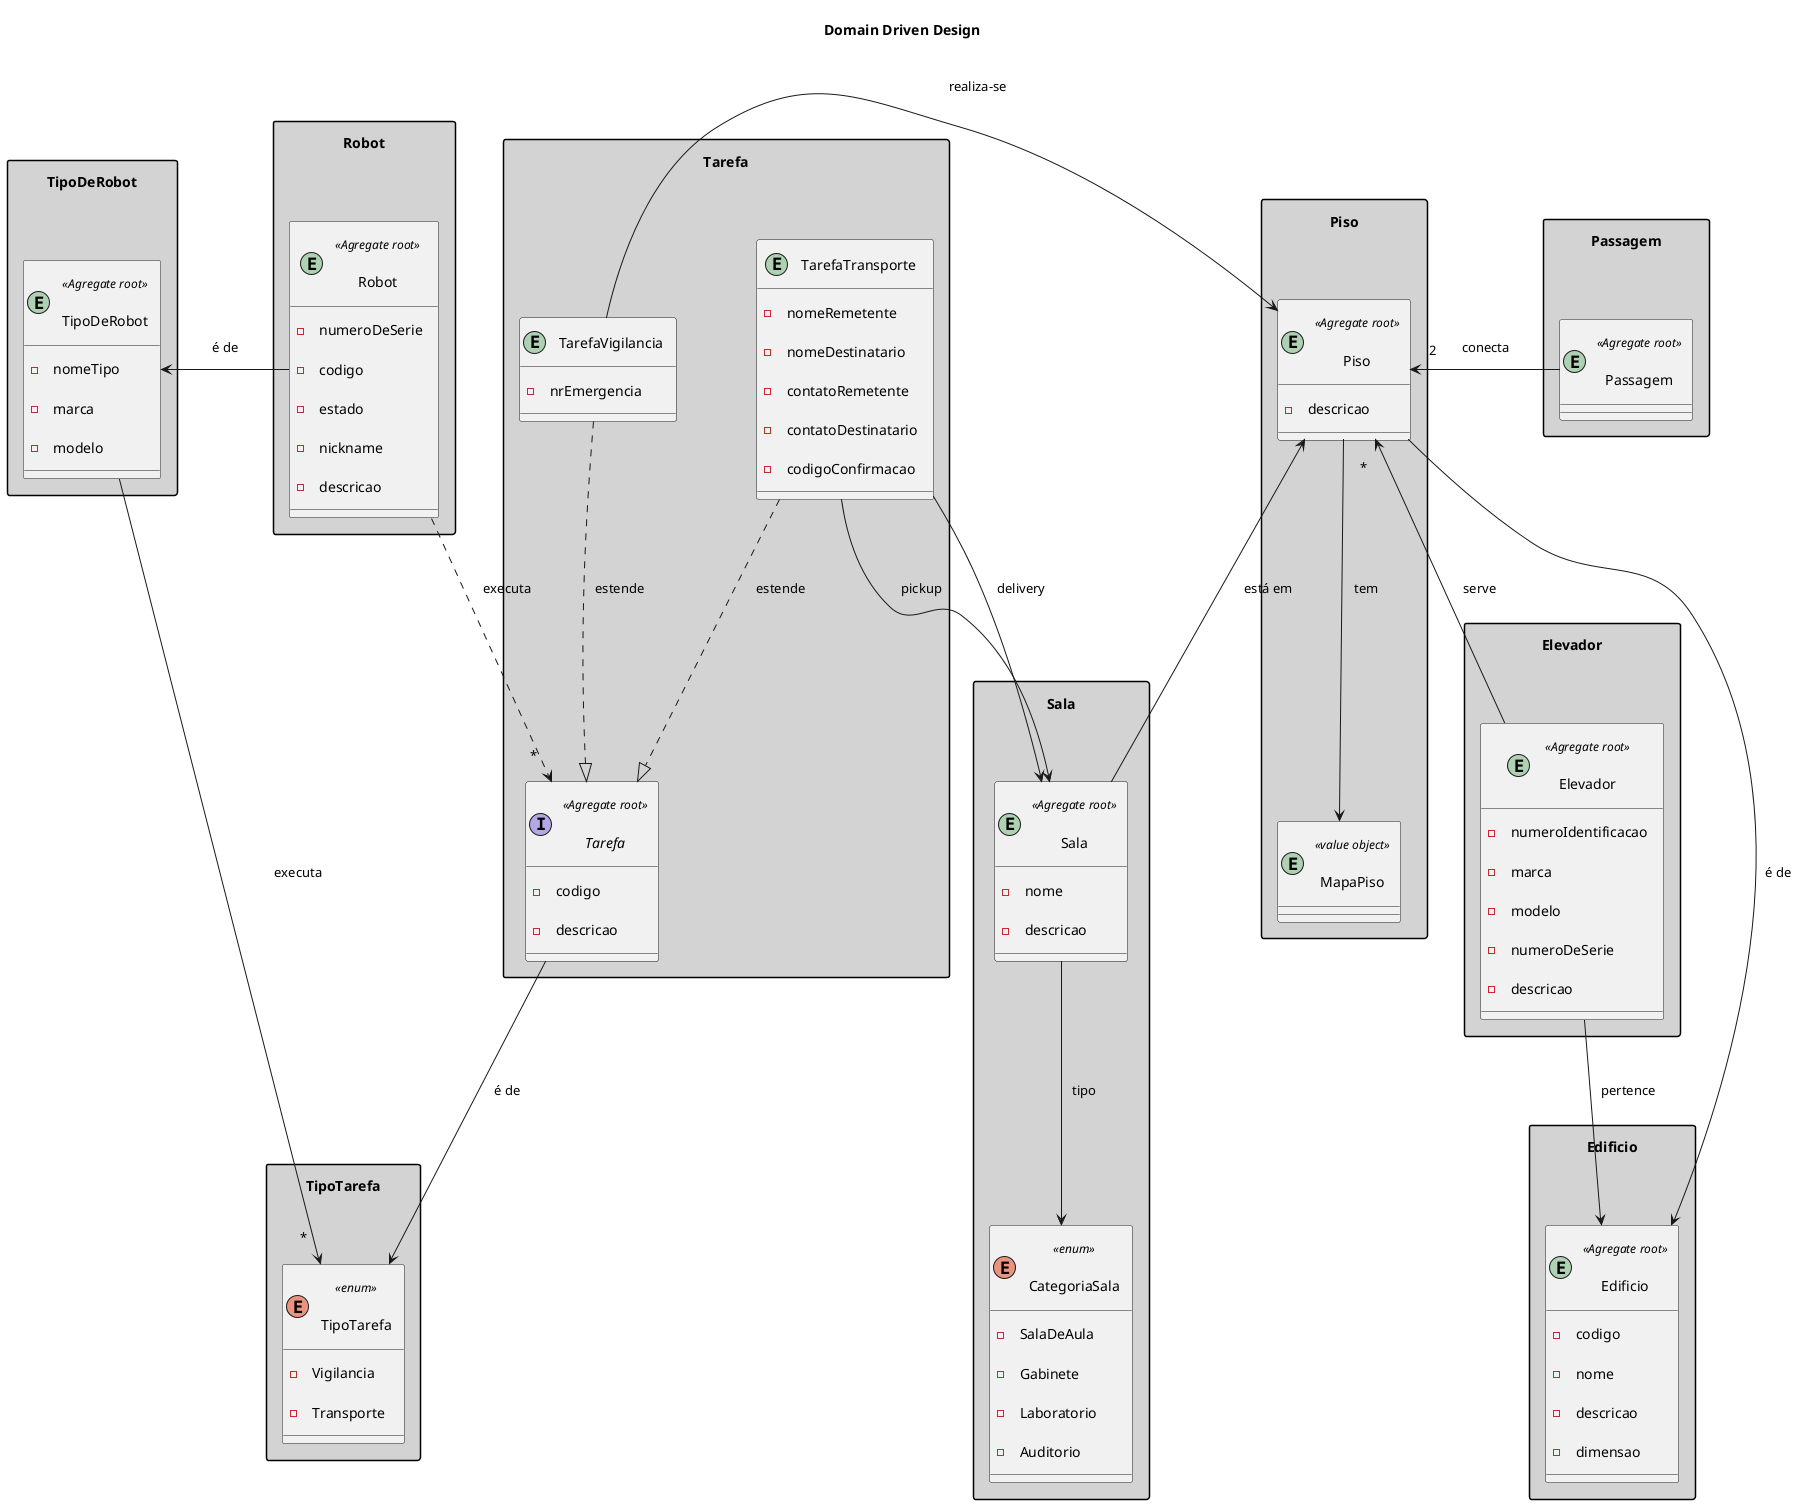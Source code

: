 @startuml Domain Driven Design

title "Domain Driven Design"
' left to right direction
' top to bottom direction
skinparam Padding 10
skinparam Nodesep 80
skinparam ranksep 100
skinparam groupInheritance 1
' skinparam linetype ortho
skinparam separation 1000
skinparam NoteBackgroundColor #A9A9A9
skinparam PackageStyle rectangle
skinparam package {
    BackgroundColor #D3D3D3
    FontStyle bold
}

' hide circle
' hide methods

package Robot {
    entity Robot <<Agregate root>>{
        -numeroDeSerie
        -codigo
        -estado
        -nickname
        -descricao
    }
}

package TipoDeRobot {
    entity TipoDeRobot <<Agregate root>> {
        - nomeTipo
        - marca
        - modelo
    }

}
package TipoTarefa {
    enum TipoTarefa <<enum>> {
        -Vigilancia
        -Transporte
    }
}

package Tarefa {
    interface Tarefa <<Agregate root>>{
        - codigo
        - descricao

    }

    entity TarefaVigilancia {
        - nrEmergencia
    }
    entity TarefaTransporte {
        - nomeRemetente
        - nomeDestinatario
        - contatoRemetente
        - contatoDestinatario
        - codigoConfirmacao
    }
}

package Edificio{
    entity Edificio <<Agregate root>>{
        - codigo
        - nome
        - descricao
        - dimensao
    }
}

package Piso{
    entity Piso <<Agregate root>> {
        - descricao
    }

    entity MapaPiso <<value object>>

}

package Elevador {
    entity Elevador <<Agregate root>> {
        - numeroIdentificacao
        - marca
        - modelo
        - numeroDeSerie
        - descricao
      }
}

package Sala{
    Entity Sala <<Agregate root>> {
        - nome
        - descricao
    }

    enum CategoriaSala <<enum>>{
            - SalaDeAula
            - Gabinete
            - Laboratorio
            - Auditorio
    }
}

package Passagem{
    entity Passagem <<Agregate root>>{
    }
}

Tarefa.TarefaVigilancia ..|> Tarefa.Tarefa: estende
Tarefa.TarefaTransporte ..|> Tarefa.Tarefa: estende

Sala.Sala --> CategoriaSala: tipo

TipoDeRobot.TipoDeRobot --> "*" TipoTarefa.TipoTarefa: executa

Piso.Piso --> Edificio.Edificio: é de
Piso.Piso "*" <-- Elevador.Elevador : serve
Piso.Piso <-- Sala.Sala: está em
Piso.Piso --> Piso.MapaPiso: tem

Elevador.Elevador --> Edificio.Edificio: pertence

Tarefa.TarefaTransporte -> Sala.Sala: delivery
Tarefa.TarefaTransporte -> Sala.Sala: pickup

Tarefa.TarefaVigilancia -> Piso.Piso: realiza-se

Passagem.Passagem -> "2" Piso.Piso: conecta

Robot.Robot -> TipoDeRobot.TipoDeRobot : é de

Tarefa.Tarefa --> TipoTarefa.TipoTarefa : é de

Robot.Robot ..> "*" Tarefa.Tarefa : executa

@enduml

